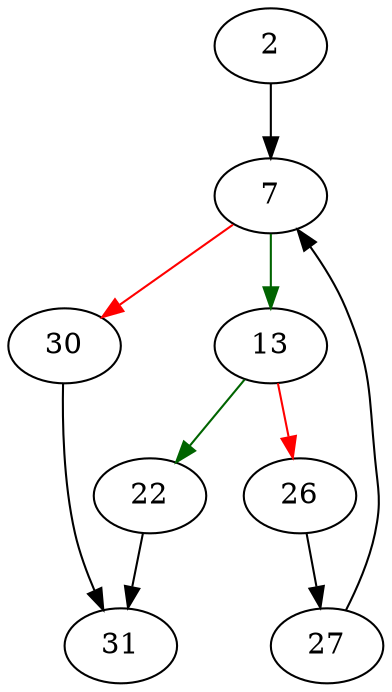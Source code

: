 strict digraph "sqlite3WhereGetMask" {
	// Node definitions.
	2 [entry=true];
	7;
	13;
	30;
	22;
	26;
	31;
	27;

	// Edge definitions.
	2 -> 7;
	7 -> 13 [
		color=darkgreen
		cond=true
	];
	7 -> 30 [
		color=red
		cond=false
	];
	13 -> 22 [
		color=darkgreen
		cond=true
	];
	13 -> 26 [
		color=red
		cond=false
	];
	30 -> 31;
	22 -> 31;
	26 -> 27;
	27 -> 7;
}